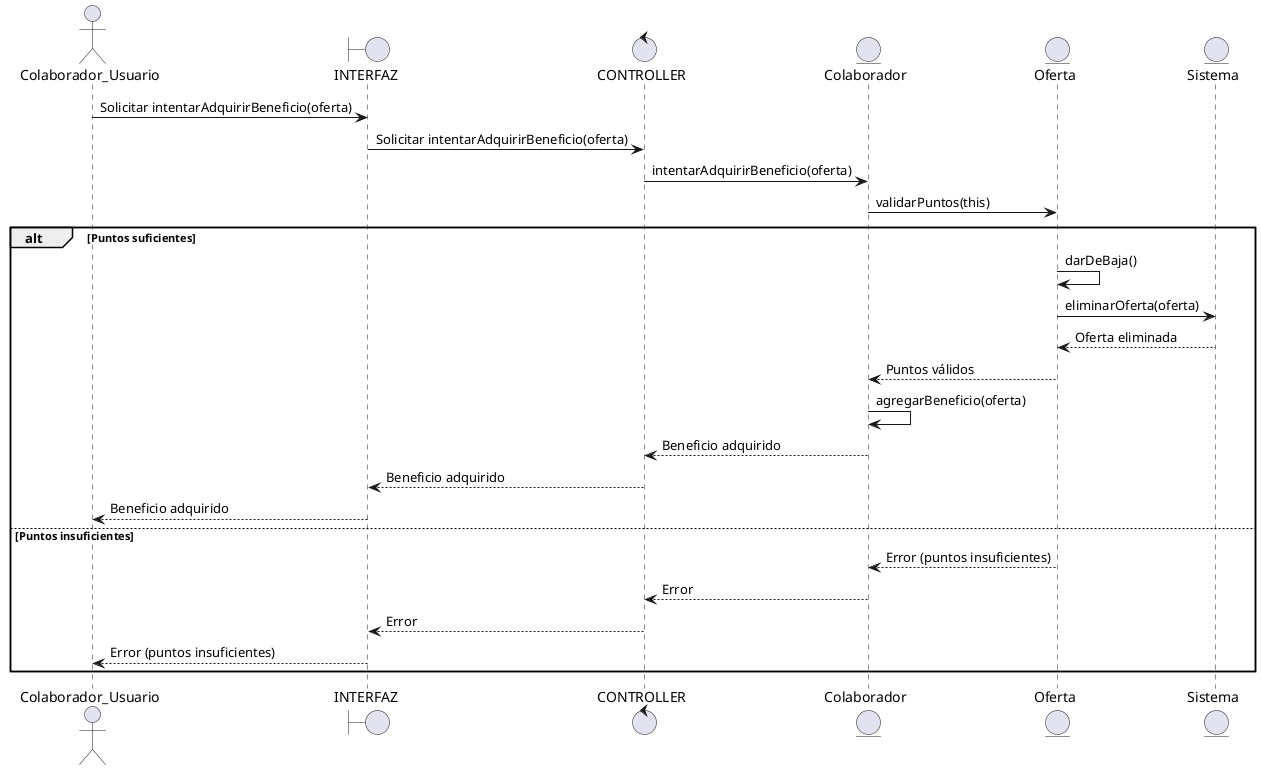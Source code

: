@startuml adquirir_beneficio
actor Colaborador_Usuario as User
boundary INTERFAZ
control CONTROLLER
entity "Colaborador" as Colaborador
entity "Oferta" as Oferta
entity "Sistema" as Sistema

User -> INTERFAZ: Solicitar intentarAdquirirBeneficio(oferta)
INTERFAZ -> CONTROLLER: Solicitar intentarAdquirirBeneficio(oferta)
CONTROLLER -> Colaborador: intentarAdquirirBeneficio(oferta)
Colaborador -> Oferta: validarPuntos(this)
alt Puntos suficientes
    Oferta -> Oferta: darDeBaja()
    Oferta -> Sistema: eliminarOferta(oferta)
    Sistema --> Oferta: Oferta eliminada
    Oferta --> Colaborador: Puntos válidos
    Colaborador -> Colaborador: agregarBeneficio(oferta)
    Colaborador --> CONTROLLER: Beneficio adquirido
    CONTROLLER --> INTERFAZ: Beneficio adquirido
    INTERFAZ --> User: Beneficio adquirido
else Puntos insuficientes
    Oferta --> Colaborador: Error (puntos insuficientes)
    Colaborador --> CONTROLLER: Error
    CONTROLLER --> INTERFAZ: Error
    INTERFAZ --> User: Error (puntos insuficientes)
end
@enduml